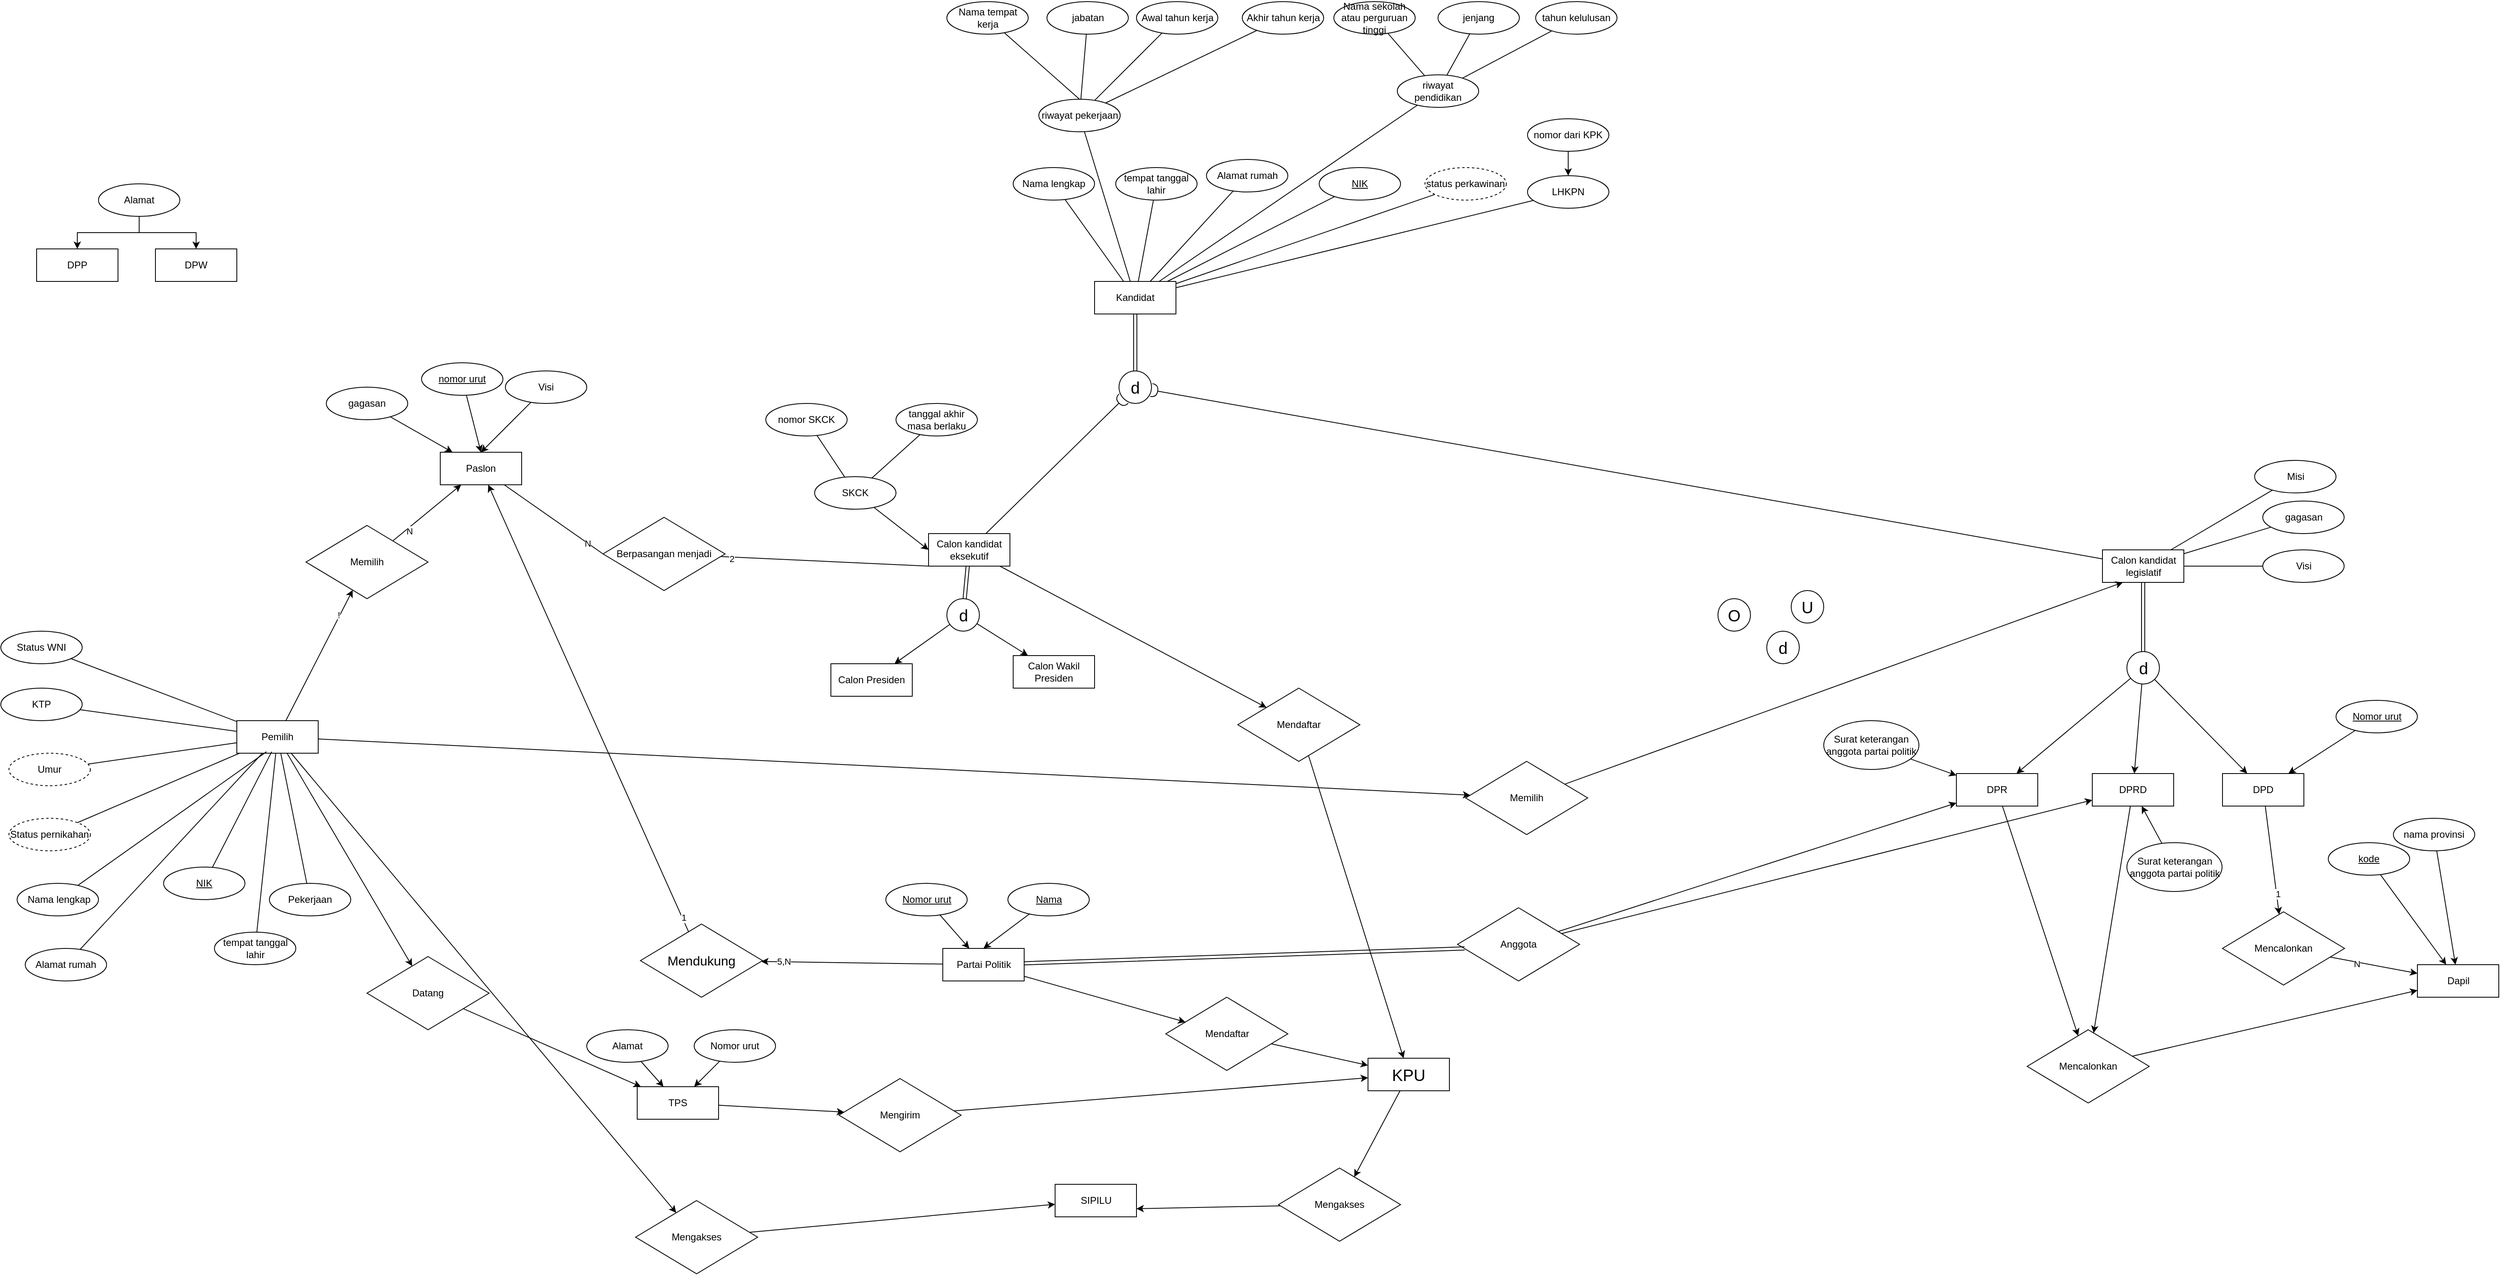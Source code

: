 <mxfile version="23.1.6" type="github">
  <diagram name="Page-1" id="nqy8MYTfZK-IS5IxkyHg">
    <mxGraphModel dx="2754" dy="1712" grid="1" gridSize="10" guides="1" tooltips="1" connect="1" arrows="1" fold="1" page="1" pageScale="1" pageWidth="827" pageHeight="1169" math="0" shadow="0">
      <root>
        <mxCell id="0" />
        <mxCell id="1" parent="0" />
        <mxCell id="InDd5PstnEUt9IAhVS5L-104" style="edgeStyle=none;rounded=0;orthogonalLoop=1;jettySize=auto;html=1;" edge="1" parent="1" source="Rp_q8d3P8gBAkOt-X-FX-1" target="InDd5PstnEUt9IAhVS5L-103">
          <mxGeometry relative="1" as="geometry" />
        </mxCell>
        <mxCell id="Rp_q8d3P8gBAkOt-X-FX-1" value="DPR" style="whiteSpace=wrap;html=1;align=center;" parent="1" vertex="1">
          <mxGeometry x="1373" y="285" width="100" height="40" as="geometry" />
        </mxCell>
        <mxCell id="InDd5PstnEUt9IAhVS5L-105" style="edgeStyle=none;rounded=0;orthogonalLoop=1;jettySize=auto;html=1;" edge="1" parent="1" source="Rp_q8d3P8gBAkOt-X-FX-2" target="InDd5PstnEUt9IAhVS5L-103">
          <mxGeometry relative="1" as="geometry" />
        </mxCell>
        <mxCell id="Rp_q8d3P8gBAkOt-X-FX-2" value="DPRD" style="whiteSpace=wrap;html=1;align=center;" parent="1" vertex="1">
          <mxGeometry x="1540" y="285" width="100" height="40" as="geometry" />
        </mxCell>
        <mxCell id="InDd5PstnEUt9IAhVS5L-102" style="edgeStyle=none;rounded=0;orthogonalLoop=1;jettySize=auto;html=1;" edge="1" parent="1" source="Rp_q8d3P8gBAkOt-X-FX-3" target="InDd5PstnEUt9IAhVS5L-88">
          <mxGeometry relative="1" as="geometry" />
        </mxCell>
        <mxCell id="InDd5PstnEUt9IAhVS5L-107" value="1" style="edgeLabel;html=1;align=center;verticalAlign=middle;resizable=0;points=[];" vertex="1" connectable="0" parent="InDd5PstnEUt9IAhVS5L-102">
          <mxGeometry x="0.626" y="1" relative="1" as="geometry">
            <mxPoint as="offset" />
          </mxGeometry>
        </mxCell>
        <mxCell id="Rp_q8d3P8gBAkOt-X-FX-3" value="DPD" style="whiteSpace=wrap;html=1;align=center;" parent="1" vertex="1">
          <mxGeometry x="1700" y="285" width="100" height="40" as="geometry" />
        </mxCell>
        <mxCell id="Rp_q8d3P8gBAkOt-X-FX-4" value="Calon Presiden" style="whiteSpace=wrap;html=1;align=center;" parent="1" vertex="1">
          <mxGeometry x="-10" y="150" width="100" height="40" as="geometry" />
        </mxCell>
        <mxCell id="Rp_q8d3P8gBAkOt-X-FX-5" value="Calon Wakil Presiden" style="whiteSpace=wrap;html=1;align=center;" parent="1" vertex="1">
          <mxGeometry x="214" y="140" width="100" height="40" as="geometry" />
        </mxCell>
        <mxCell id="InDd5PstnEUt9IAhVS5L-50" style="rounded=0;orthogonalLoop=1;jettySize=auto;html=1;shape=link;" edge="1" parent="1" source="06MVGboHxHlyO1YCg4qo-1" target="InDd5PstnEUt9IAhVS5L-49">
          <mxGeometry relative="1" as="geometry" />
        </mxCell>
        <mxCell id="InDd5PstnEUt9IAhVS5L-114" style="edgeStyle=none;rounded=0;orthogonalLoop=1;jettySize=auto;html=1;" edge="1" parent="1" source="06MVGboHxHlyO1YCg4qo-1" target="InDd5PstnEUt9IAhVS5L-112">
          <mxGeometry relative="1" as="geometry" />
        </mxCell>
        <mxCell id="06MVGboHxHlyO1YCg4qo-1" value="Calon kandidat eksekutif" style="whiteSpace=wrap;html=1;align=center;" parent="1" vertex="1">
          <mxGeometry x="110" y="-10" width="100" height="40" as="geometry" />
        </mxCell>
        <mxCell id="InDd5PstnEUt9IAhVS5L-54" style="edgeStyle=orthogonalEdgeStyle;rounded=0;orthogonalLoop=1;jettySize=auto;html=1;shape=link;" edge="1" parent="1" source="06MVGboHxHlyO1YCg4qo-2" target="InDd5PstnEUt9IAhVS5L-53">
          <mxGeometry relative="1" as="geometry" />
        </mxCell>
        <mxCell id="06MVGboHxHlyO1YCg4qo-2" value="Calon kandidat legislatif" style="whiteSpace=wrap;html=1;align=center;" parent="1" vertex="1">
          <mxGeometry x="1552.5" y="10" width="100" height="40" as="geometry" />
        </mxCell>
        <mxCell id="06MVGboHxHlyO1YCg4qo-3" value="Dapil" style="whiteSpace=wrap;html=1;align=center;" parent="1" vertex="1">
          <mxGeometry x="1939.5" y="520" width="100" height="40" as="geometry" />
        </mxCell>
        <mxCell id="06MVGboHxHlyO1YCg4qo-22" value="DPP" style="whiteSpace=wrap;html=1;align=center;" parent="1" vertex="1">
          <mxGeometry x="-986" y="-360" width="100" height="40" as="geometry" />
        </mxCell>
        <mxCell id="06MVGboHxHlyO1YCg4qo-24" value="DPW" style="whiteSpace=wrap;html=1;align=center;" parent="1" vertex="1">
          <mxGeometry x="-840" y="-360" width="100" height="40" as="geometry" />
        </mxCell>
        <mxCell id="06MVGboHxHlyO1YCg4qo-26" style="edgeStyle=orthogonalEdgeStyle;rounded=0;orthogonalLoop=1;jettySize=auto;html=1;entryX=0.5;entryY=0;entryDx=0;entryDy=0;" parent="1" source="06MVGboHxHlyO1YCg4qo-25" target="06MVGboHxHlyO1YCg4qo-24" edge="1">
          <mxGeometry relative="1" as="geometry" />
        </mxCell>
        <mxCell id="06MVGboHxHlyO1YCg4qo-27" style="edgeStyle=orthogonalEdgeStyle;rounded=0;orthogonalLoop=1;jettySize=auto;html=1;entryX=0.5;entryY=0;entryDx=0;entryDy=0;" parent="1" source="06MVGboHxHlyO1YCg4qo-25" target="06MVGboHxHlyO1YCg4qo-22" edge="1">
          <mxGeometry relative="1" as="geometry" />
        </mxCell>
        <mxCell id="06MVGboHxHlyO1YCg4qo-25" value="Alamat" style="ellipse;whiteSpace=wrap;html=1;align=center;" parent="1" vertex="1">
          <mxGeometry x="-910" y="-440" width="100" height="40" as="geometry" />
        </mxCell>
        <mxCell id="InDd5PstnEUt9IAhVS5L-123" style="edgeStyle=none;rounded=0;orthogonalLoop=1;jettySize=auto;html=1;" edge="1" parent="1" source="06MVGboHxHlyO1YCg4qo-28" target="InDd5PstnEUt9IAhVS5L-122">
          <mxGeometry relative="1" as="geometry" />
        </mxCell>
        <mxCell id="06MVGboHxHlyO1YCg4qo-28" value="&lt;font style=&quot;font-size: 20px;&quot;&gt;KPU&lt;/font&gt;" style="whiteSpace=wrap;html=1;align=center;" parent="1" vertex="1">
          <mxGeometry x="650" y="635" width="100" height="40" as="geometry" />
        </mxCell>
        <mxCell id="06MVGboHxHlyO1YCg4qo-75" style="rounded=0;orthogonalLoop=1;jettySize=auto;html=1;entryX=0;entryY=0.5;entryDx=0;entryDy=0;" parent="1" source="06MVGboHxHlyO1YCg4qo-68" target="06MVGboHxHlyO1YCg4qo-1" edge="1">
          <mxGeometry relative="1" as="geometry" />
        </mxCell>
        <mxCell id="InDd5PstnEUt9IAhVS5L-60" style="rounded=0;orthogonalLoop=1;jettySize=auto;html=1;entryX=0;entryY=0.5;entryDx=0;entryDy=0;endArrow=none;endFill=0;" edge="1" parent="1" source="06MVGboHxHlyO1YCg4qo-79" target="InDd5PstnEUt9IAhVS5L-59">
          <mxGeometry relative="1" as="geometry" />
        </mxCell>
        <mxCell id="InDd5PstnEUt9IAhVS5L-63" value="N" style="edgeLabel;html=1;align=center;verticalAlign=middle;resizable=0;points=[];" vertex="1" connectable="0" parent="InDd5PstnEUt9IAhVS5L-60">
          <mxGeometry x="0.677" relative="1" as="geometry">
            <mxPoint as="offset" />
          </mxGeometry>
        </mxCell>
        <mxCell id="06MVGboHxHlyO1YCg4qo-79" value="Paslon" style="whiteSpace=wrap;html=1;align=center;" parent="1" vertex="1">
          <mxGeometry x="-490" y="-110" width="100" height="40" as="geometry" />
        </mxCell>
        <mxCell id="06MVGboHxHlyO1YCg4qo-88" style="rounded=0;orthogonalLoop=1;jettySize=auto;html=1;entryX=0.5;entryY=0;entryDx=0;entryDy=0;" parent="1" source="06MVGboHxHlyO1YCg4qo-81" target="06MVGboHxHlyO1YCg4qo-79" edge="1">
          <mxGeometry relative="1" as="geometry" />
        </mxCell>
        <mxCell id="06MVGboHxHlyO1YCg4qo-81" value="&lt;u&gt;nomor urut&lt;/u&gt;" style="ellipse;whiteSpace=wrap;html=1;align=center;" parent="1" vertex="1">
          <mxGeometry x="-513" y="-220" width="100" height="40" as="geometry" />
        </mxCell>
        <mxCell id="06MVGboHxHlyO1YCg4qo-87" style="rounded=0;orthogonalLoop=1;jettySize=auto;html=1;entryX=0.5;entryY=0;entryDx=0;entryDy=0;" parent="1" source="06MVGboHxHlyO1YCg4qo-82" target="06MVGboHxHlyO1YCg4qo-79" edge="1">
          <mxGeometry relative="1" as="geometry" />
        </mxCell>
        <mxCell id="06MVGboHxHlyO1YCg4qo-82" value="Visi" style="ellipse;whiteSpace=wrap;html=1;align=center;" parent="1" vertex="1">
          <mxGeometry x="-410" y="-210" width="100" height="40" as="geometry" />
        </mxCell>
        <mxCell id="06MVGboHxHlyO1YCg4qo-89" style="rounded=0;orthogonalLoop=1;jettySize=auto;html=1;" parent="1" source="06MVGboHxHlyO1YCg4qo-83" target="06MVGboHxHlyO1YCg4qo-79" edge="1">
          <mxGeometry relative="1" as="geometry" />
        </mxCell>
        <mxCell id="06MVGboHxHlyO1YCg4qo-83" value="gagasan" style="ellipse;whiteSpace=wrap;html=1;align=center;" parent="1" vertex="1">
          <mxGeometry x="-630" y="-190" width="100" height="40" as="geometry" />
        </mxCell>
        <mxCell id="InDd5PstnEUt9IAhVS5L-24" style="rounded=0;orthogonalLoop=1;jettySize=auto;html=1;" edge="1" parent="1" source="06MVGboHxHlyO1YCg4qo-91" target="Rp_q8d3P8gBAkOt-X-FX-1">
          <mxGeometry relative="1" as="geometry" />
        </mxCell>
        <mxCell id="06MVGboHxHlyO1YCg4qo-91" value="Surat keterangan anggota partai politik" style="ellipse;whiteSpace=wrap;html=1;align=center;" parent="1" vertex="1">
          <mxGeometry x="1210" y="220" width="117" height="60" as="geometry" />
        </mxCell>
        <mxCell id="06MVGboHxHlyO1YCg4qo-98" style="rounded=0;orthogonalLoop=1;jettySize=auto;html=1;endArrow=none;endFill=0;" parent="1" source="06MVGboHxHlyO1YCg4qo-97" target="06MVGboHxHlyO1YCg4qo-2" edge="1">
          <mxGeometry relative="1" as="geometry" />
        </mxCell>
        <mxCell id="06MVGboHxHlyO1YCg4qo-97" value="Visi" style="ellipse;whiteSpace=wrap;html=1;align=center;" parent="1" vertex="1">
          <mxGeometry x="1749.5" y="10" width="100" height="40" as="geometry" />
        </mxCell>
        <mxCell id="06MVGboHxHlyO1YCg4qo-102" style="rounded=0;orthogonalLoop=1;jettySize=auto;html=1;endArrow=none;endFill=0;" parent="1" source="06MVGboHxHlyO1YCg4qo-99" target="06MVGboHxHlyO1YCg4qo-2" edge="1">
          <mxGeometry relative="1" as="geometry" />
        </mxCell>
        <mxCell id="06MVGboHxHlyO1YCg4qo-99" value="Misi" style="ellipse;whiteSpace=wrap;html=1;align=center;" parent="1" vertex="1">
          <mxGeometry x="1739.5" y="-100" width="100" height="40" as="geometry" />
        </mxCell>
        <mxCell id="06MVGboHxHlyO1YCg4qo-101" style="rounded=0;orthogonalLoop=1;jettySize=auto;html=1;endArrow=none;endFill=0;" parent="1" source="06MVGboHxHlyO1YCg4qo-100" target="06MVGboHxHlyO1YCg4qo-2" edge="1">
          <mxGeometry relative="1" as="geometry" />
        </mxCell>
        <mxCell id="06MVGboHxHlyO1YCg4qo-100" value="gagasan" style="ellipse;whiteSpace=wrap;html=1;align=center;" parent="1" vertex="1">
          <mxGeometry x="1749.5" y="-50" width="100" height="40" as="geometry" />
        </mxCell>
        <mxCell id="06MVGboHxHlyO1YCg4qo-106" style="rounded=0;orthogonalLoop=1;jettySize=auto;html=1;" parent="1" source="06MVGboHxHlyO1YCg4qo-103" target="06MVGboHxHlyO1YCg4qo-3" edge="1">
          <mxGeometry relative="1" as="geometry" />
        </mxCell>
        <mxCell id="06MVGboHxHlyO1YCg4qo-103" value="&lt;u&gt;kode&lt;/u&gt;" style="ellipse;whiteSpace=wrap;html=1;align=center;" parent="1" vertex="1">
          <mxGeometry x="1830" y="370" width="100" height="40" as="geometry" />
        </mxCell>
        <mxCell id="06MVGboHxHlyO1YCg4qo-107" style="rounded=0;orthogonalLoop=1;jettySize=auto;html=1;" parent="1" source="06MVGboHxHlyO1YCg4qo-105" target="06MVGboHxHlyO1YCg4qo-3" edge="1">
          <mxGeometry relative="1" as="geometry" />
        </mxCell>
        <mxCell id="06MVGboHxHlyO1YCg4qo-105" value="nama provinsi" style="ellipse;whiteSpace=wrap;html=1;align=center;" parent="1" vertex="1">
          <mxGeometry x="1910" y="340" width="100" height="40" as="geometry" />
        </mxCell>
        <mxCell id="06MVGboHxHlyO1YCg4qo-109" style="rounded=0;orthogonalLoop=1;jettySize=auto;html=1;" parent="1" source="06MVGboHxHlyO1YCg4qo-108" target="Rp_q8d3P8gBAkOt-X-FX-3" edge="1">
          <mxGeometry relative="1" as="geometry" />
        </mxCell>
        <mxCell id="06MVGboHxHlyO1YCg4qo-108" value="&lt;u&gt;Nomor urut&lt;/u&gt;" style="ellipse;whiteSpace=wrap;html=1;align=center;" parent="1" vertex="1">
          <mxGeometry x="1839.5" y="195" width="100" height="40" as="geometry" />
        </mxCell>
        <mxCell id="InDd5PstnEUt9IAhVS5L-117" style="edgeStyle=none;rounded=0;orthogonalLoop=1;jettySize=auto;html=1;" edge="1" parent="1" source="06MVGboHxHlyO1YCg4qo-110" target="InDd5PstnEUt9IAhVS5L-116">
          <mxGeometry relative="1" as="geometry" />
        </mxCell>
        <mxCell id="InDd5PstnEUt9IAhVS5L-126" style="edgeStyle=none;rounded=0;orthogonalLoop=1;jettySize=auto;html=1;" edge="1" parent="1" source="06MVGboHxHlyO1YCg4qo-110" target="InDd5PstnEUt9IAhVS5L-121">
          <mxGeometry relative="1" as="geometry" />
        </mxCell>
        <mxCell id="InDd5PstnEUt9IAhVS5L-135" style="edgeStyle=none;rounded=0;orthogonalLoop=1;jettySize=auto;html=1;" edge="1" parent="1" source="06MVGboHxHlyO1YCg4qo-110" target="InDd5PstnEUt9IAhVS5L-134">
          <mxGeometry relative="1" as="geometry" />
        </mxCell>
        <mxCell id="InDd5PstnEUt9IAhVS5L-138" value="!" style="edgeLabel;html=1;align=center;verticalAlign=middle;resizable=0;points=[];" vertex="1" connectable="0" parent="InDd5PstnEUt9IAhVS5L-135">
          <mxGeometry x="0.61" y="3" relative="1" as="geometry">
            <mxPoint x="1" as="offset" />
          </mxGeometry>
        </mxCell>
        <mxCell id="InDd5PstnEUt9IAhVS5L-140" style="edgeStyle=none;rounded=0;orthogonalLoop=1;jettySize=auto;html=1;" edge="1" parent="1" source="06MVGboHxHlyO1YCg4qo-110" target="InDd5PstnEUt9IAhVS5L-139">
          <mxGeometry relative="1" as="geometry" />
        </mxCell>
        <mxCell id="06MVGboHxHlyO1YCg4qo-110" value="Pemilih" style="whiteSpace=wrap;html=1;align=center;" parent="1" vertex="1">
          <mxGeometry x="-740" y="220" width="100" height="40" as="geometry" />
        </mxCell>
        <mxCell id="06MVGboHxHlyO1YCg4qo-120" style="rounded=0;orthogonalLoop=1;jettySize=auto;html=1;endArrow=none;endFill=0;" parent="1" source="06MVGboHxHlyO1YCg4qo-112" target="06MVGboHxHlyO1YCg4qo-110" edge="1">
          <mxGeometry relative="1" as="geometry" />
        </mxCell>
        <mxCell id="06MVGboHxHlyO1YCg4qo-112" value="Status WNI" style="ellipse;whiteSpace=wrap;html=1;align=center;" parent="1" vertex="1">
          <mxGeometry x="-1030" y="110" width="100" height="40" as="geometry" />
        </mxCell>
        <mxCell id="06MVGboHxHlyO1YCg4qo-121" style="rounded=0;orthogonalLoop=1;jettySize=auto;html=1;endArrow=none;endFill=0;" parent="1" source="06MVGboHxHlyO1YCg4qo-113" target="06MVGboHxHlyO1YCg4qo-110" edge="1">
          <mxGeometry relative="1" as="geometry" />
        </mxCell>
        <mxCell id="06MVGboHxHlyO1YCg4qo-113" value="KTP" style="ellipse;whiteSpace=wrap;html=1;align=center;" parent="1" vertex="1">
          <mxGeometry x="-1030" y="180" width="100" height="40" as="geometry" />
        </mxCell>
        <mxCell id="06MVGboHxHlyO1YCg4qo-122" style="rounded=0;orthogonalLoop=1;jettySize=auto;html=1;endArrow=none;endFill=0;" parent="1" source="06MVGboHxHlyO1YCg4qo-115" target="06MVGboHxHlyO1YCg4qo-110" edge="1">
          <mxGeometry relative="1" as="geometry" />
        </mxCell>
        <mxCell id="06MVGboHxHlyO1YCg4qo-115" value="Umur" style="ellipse;whiteSpace=wrap;html=1;align=center;dashed=1;" parent="1" vertex="1">
          <mxGeometry x="-1020" y="260" width="100" height="40" as="geometry" />
        </mxCell>
        <mxCell id="06MVGboHxHlyO1YCg4qo-123" style="rounded=0;orthogonalLoop=1;jettySize=auto;html=1;endArrow=none;endFill=0;" parent="1" source="06MVGboHxHlyO1YCg4qo-119" target="06MVGboHxHlyO1YCg4qo-110" edge="1">
          <mxGeometry relative="1" as="geometry" />
        </mxCell>
        <mxCell id="06MVGboHxHlyO1YCg4qo-119" value="Status pernikahan" style="ellipse;whiteSpace=wrap;html=1;align=center;dashed=1;" parent="1" vertex="1">
          <mxGeometry x="-1020" y="340" width="100" height="40" as="geometry" />
        </mxCell>
        <mxCell id="06MVGboHxHlyO1YCg4qo-124" value="&amp;nbsp;Nama lengkap" style="ellipse;whiteSpace=wrap;html=1;align=center;" parent="1" vertex="1">
          <mxGeometry x="-1010" y="420" width="100" height="40" as="geometry" />
        </mxCell>
        <mxCell id="InDd5PstnEUt9IAhVS5L-70" style="edgeStyle=none;rounded=0;orthogonalLoop=1;jettySize=auto;html=1;endArrow=none;endFill=0;" edge="1" parent="1" source="06MVGboHxHlyO1YCg4qo-126" target="06MVGboHxHlyO1YCg4qo-110">
          <mxGeometry relative="1" as="geometry" />
        </mxCell>
        <mxCell id="06MVGboHxHlyO1YCg4qo-126" value="Alamat rumah" style="ellipse;whiteSpace=wrap;html=1;align=center;" parent="1" vertex="1">
          <mxGeometry x="-1000" y="500" width="100" height="40" as="geometry" />
        </mxCell>
        <mxCell id="06MVGboHxHlyO1YCg4qo-127" value="&lt;u&gt;NIK&lt;/u&gt;" style="ellipse;whiteSpace=wrap;html=1;align=center;" parent="1" vertex="1">
          <mxGeometry x="-830" y="400" width="100" height="40" as="geometry" />
        </mxCell>
        <mxCell id="InDd5PstnEUt9IAhVS5L-69" style="edgeStyle=none;rounded=0;orthogonalLoop=1;jettySize=auto;html=1;endArrow=none;endFill=0;" edge="1" parent="1" source="06MVGboHxHlyO1YCg4qo-133" target="06MVGboHxHlyO1YCg4qo-110">
          <mxGeometry relative="1" as="geometry" />
        </mxCell>
        <mxCell id="06MVGboHxHlyO1YCg4qo-133" value="tempat tanggal lahir" style="ellipse;whiteSpace=wrap;html=1;align=center;" parent="1" vertex="1">
          <mxGeometry x="-767.5" y="480" width="100" height="40" as="geometry" />
        </mxCell>
        <mxCell id="InDd5PstnEUt9IAhVS5L-67" style="edgeStyle=none;rounded=0;orthogonalLoop=1;jettySize=auto;html=1;endArrow=none;endFill=0;" edge="1" parent="1" source="06MVGboHxHlyO1YCg4qo-134" target="06MVGboHxHlyO1YCg4qo-110">
          <mxGeometry relative="1" as="geometry" />
        </mxCell>
        <mxCell id="06MVGboHxHlyO1YCg4qo-134" value="Pekerjaan" style="ellipse;whiteSpace=wrap;html=1;align=center;" parent="1" vertex="1">
          <mxGeometry x="-700" y="420" width="100" height="40" as="geometry" />
        </mxCell>
        <mxCell id="InDd5PstnEUt9IAhVS5L-132" style="edgeStyle=none;rounded=0;orthogonalLoop=1;jettySize=auto;html=1;" edge="1" parent="1" source="06MVGboHxHlyO1YCg4qo-135" target="InDd5PstnEUt9IAhVS5L-131">
          <mxGeometry relative="1" as="geometry" />
        </mxCell>
        <mxCell id="06MVGboHxHlyO1YCg4qo-135" value="TPS" style="whiteSpace=wrap;html=1;align=center;" parent="1" vertex="1">
          <mxGeometry x="-248" y="670" width="100" height="40" as="geometry" />
        </mxCell>
        <mxCell id="InDd5PstnEUt9IAhVS5L-74" style="edgeStyle=none;rounded=0;orthogonalLoop=1;jettySize=auto;html=1;" edge="1" parent="1" source="06MVGboHxHlyO1YCg4qo-136" target="06MVGboHxHlyO1YCg4qo-135">
          <mxGeometry relative="1" as="geometry" />
        </mxCell>
        <mxCell id="06MVGboHxHlyO1YCg4qo-136" value="Nomor urut" style="ellipse;whiteSpace=wrap;html=1;align=center;" parent="1" vertex="1">
          <mxGeometry x="-178" y="600" width="100" height="40" as="geometry" />
        </mxCell>
        <mxCell id="InDd5PstnEUt9IAhVS5L-73" style="edgeStyle=none;rounded=0;orthogonalLoop=1;jettySize=auto;html=1;" edge="1" parent="1" source="06MVGboHxHlyO1YCg4qo-137" target="06MVGboHxHlyO1YCg4qo-135">
          <mxGeometry relative="1" as="geometry" />
        </mxCell>
        <mxCell id="06MVGboHxHlyO1YCg4qo-137" value="Alamat" style="ellipse;whiteSpace=wrap;html=1;align=center;" parent="1" vertex="1">
          <mxGeometry x="-310" y="600" width="100" height="40" as="geometry" />
        </mxCell>
        <mxCell id="InDd5PstnEUt9IAhVS5L-10" value="&lt;font style=&quot;font-size: 20px;&quot;&gt;d&lt;/font&gt;" style="ellipse;whiteSpace=wrap;html=1;aspect=fixed;" vertex="1" parent="1">
          <mxGeometry x="1140" y="110" width="40" height="40" as="geometry" />
        </mxCell>
        <mxCell id="InDd5PstnEUt9IAhVS5L-11" value="&lt;font style=&quot;font-size: 20px;&quot;&gt;U&lt;/font&gt;" style="ellipse;whiteSpace=wrap;html=1;aspect=fixed;" vertex="1" parent="1">
          <mxGeometry x="1170" y="60" width="40" height="40" as="geometry" />
        </mxCell>
        <mxCell id="InDd5PstnEUt9IAhVS5L-13" value="&lt;font style=&quot;font-size: 20px;&quot;&gt;O&lt;/font&gt;" style="ellipse;whiteSpace=wrap;html=1;aspect=fixed;" vertex="1" parent="1">
          <mxGeometry x="1080" y="70" width="40" height="40" as="geometry" />
        </mxCell>
        <mxCell id="InDd5PstnEUt9IAhVS5L-39" style="rounded=0;orthogonalLoop=1;jettySize=auto;html=1;endArrow=none;endFill=0;shape=link;" edge="1" parent="1" source="06MVGboHxHlyO1YCg4qo-29" target="InDd5PstnEUt9IAhVS5L-38">
          <mxGeometry relative="1" as="geometry" />
        </mxCell>
        <mxCell id="06MVGboHxHlyO1YCg4qo-29" value="Kandidat" style="whiteSpace=wrap;html=1;align=center;" parent="1" vertex="1">
          <mxGeometry x="314" y="-320" width="100" height="40" as="geometry" />
        </mxCell>
        <mxCell id="06MVGboHxHlyO1YCg4qo-30" value="Nama lengkap" style="ellipse;whiteSpace=wrap;html=1;align=center;" parent="1" vertex="1">
          <mxGeometry x="214" y="-460" width="100" height="40" as="geometry" />
        </mxCell>
        <mxCell id="06MVGboHxHlyO1YCg4qo-31" value="tempat tanggal lahir" style="ellipse;whiteSpace=wrap;html=1;align=center;" parent="1" vertex="1">
          <mxGeometry x="340" y="-460" width="100" height="40" as="geometry" />
        </mxCell>
        <mxCell id="06MVGboHxHlyO1YCg4qo-32" value="Alamat rumah" style="ellipse;whiteSpace=wrap;html=1;align=center;" parent="1" vertex="1">
          <mxGeometry x="451.5" y="-470" width="100" height="40" as="geometry" />
        </mxCell>
        <mxCell id="06MVGboHxHlyO1YCg4qo-33" value="&lt;u&gt;NIK&lt;/u&gt;" style="ellipse;whiteSpace=wrap;html=1;align=center;" parent="1" vertex="1">
          <mxGeometry x="590" y="-460" width="100" height="40" as="geometry" />
        </mxCell>
        <mxCell id="06MVGboHxHlyO1YCg4qo-35" value="status perkawinan" style="ellipse;whiteSpace=wrap;html=1;align=center;dashed=1;" parent="1" vertex="1">
          <mxGeometry x="720" y="-460" width="100" height="40" as="geometry" />
        </mxCell>
        <mxCell id="06MVGboHxHlyO1YCg4qo-66" value="" style="group" parent="1" vertex="1" connectable="0">
          <mxGeometry x="846" y="-520" width="100" height="110" as="geometry" />
        </mxCell>
        <mxCell id="06MVGboHxHlyO1YCg4qo-38" value="LHKPN" style="ellipse;whiteSpace=wrap;html=1;align=center;" parent="06MVGboHxHlyO1YCg4qo-66" vertex="1">
          <mxGeometry y="70" width="100" height="40" as="geometry" />
        </mxCell>
        <mxCell id="06MVGboHxHlyO1YCg4qo-63" value="nomor dari KPK" style="ellipse;whiteSpace=wrap;html=1;align=center;" parent="06MVGboHxHlyO1YCg4qo-66" vertex="1">
          <mxGeometry width="100" height="40" as="geometry" />
        </mxCell>
        <mxCell id="06MVGboHxHlyO1YCg4qo-65" style="edgeStyle=orthogonalEdgeStyle;rounded=0;orthogonalLoop=1;jettySize=auto;html=1;" parent="06MVGboHxHlyO1YCg4qo-66" source="06MVGboHxHlyO1YCg4qo-63" target="06MVGboHxHlyO1YCg4qo-38" edge="1">
          <mxGeometry relative="1" as="geometry" />
        </mxCell>
        <mxCell id="InDd5PstnEUt9IAhVS5L-1" style="rounded=0;orthogonalLoop=1;jettySize=auto;html=1;startArrow=none;startFill=0;endArrow=none;endFill=0;" edge="1" parent="1" source="06MVGboHxHlyO1YCg4qo-30" target="06MVGboHxHlyO1YCg4qo-29">
          <mxGeometry relative="1" as="geometry" />
        </mxCell>
        <mxCell id="InDd5PstnEUt9IAhVS5L-2" style="rounded=0;orthogonalLoop=1;jettySize=auto;html=1;endArrow=none;endFill=0;" edge="1" parent="1" source="06MVGboHxHlyO1YCg4qo-31" target="06MVGboHxHlyO1YCg4qo-29">
          <mxGeometry relative="1" as="geometry" />
        </mxCell>
        <mxCell id="InDd5PstnEUt9IAhVS5L-3" style="rounded=0;orthogonalLoop=1;jettySize=auto;html=1;endArrow=none;endFill=0;" edge="1" parent="1" source="06MVGboHxHlyO1YCg4qo-32" target="06MVGboHxHlyO1YCg4qo-29">
          <mxGeometry relative="1" as="geometry" />
        </mxCell>
        <mxCell id="InDd5PstnEUt9IAhVS5L-4" style="rounded=0;orthogonalLoop=1;jettySize=auto;html=1;endArrow=none;endFill=0;" edge="1" parent="1" source="06MVGboHxHlyO1YCg4qo-33" target="06MVGboHxHlyO1YCg4qo-29">
          <mxGeometry relative="1" as="geometry" />
        </mxCell>
        <mxCell id="InDd5PstnEUt9IAhVS5L-6" style="rounded=0;orthogonalLoop=1;jettySize=auto;html=1;endArrow=none;endFill=0;" edge="1" parent="1" source="06MVGboHxHlyO1YCg4qo-35" target="06MVGboHxHlyO1YCg4qo-29">
          <mxGeometry relative="1" as="geometry" />
        </mxCell>
        <mxCell id="InDd5PstnEUt9IAhVS5L-7" style="rounded=0;orthogonalLoop=1;jettySize=auto;html=1;endArrow=none;endFill=0;" edge="1" parent="1" source="06MVGboHxHlyO1YCg4qo-36" target="06MVGboHxHlyO1YCg4qo-29">
          <mxGeometry relative="1" as="geometry" />
        </mxCell>
        <mxCell id="InDd5PstnEUt9IAhVS5L-8" style="rounded=0;orthogonalLoop=1;jettySize=auto;html=1;endArrow=none;endFill=0;" edge="1" parent="1" source="06MVGboHxHlyO1YCg4qo-37" target="06MVGboHxHlyO1YCg4qo-29">
          <mxGeometry relative="1" as="geometry" />
        </mxCell>
        <mxCell id="InDd5PstnEUt9IAhVS5L-31" style="rounded=0;orthogonalLoop=1;jettySize=auto;html=1;endArrow=none;endFill=0;" edge="1" parent="1" source="06MVGboHxHlyO1YCg4qo-38" target="06MVGboHxHlyO1YCg4qo-29">
          <mxGeometry relative="1" as="geometry">
            <mxPoint x="950" y="-400" as="targetPoint" />
          </mxGeometry>
        </mxCell>
        <mxCell id="InDd5PstnEUt9IAhVS5L-41" style="rounded=0;orthogonalLoop=1;jettySize=auto;html=1;endArrow=none;endFill=0;startArrow=halfCircle;startFill=0;" edge="1" parent="1" source="InDd5PstnEUt9IAhVS5L-38" target="06MVGboHxHlyO1YCg4qo-2">
          <mxGeometry relative="1" as="geometry">
            <mxPoint x="460" y="-100" as="sourcePoint" />
          </mxGeometry>
        </mxCell>
        <mxCell id="InDd5PstnEUt9IAhVS5L-42" style="rounded=0;orthogonalLoop=1;jettySize=auto;html=1;endArrow=none;endFill=0;startArrow=halfCircle;startFill=0;" edge="1" parent="1" source="InDd5PstnEUt9IAhVS5L-38" target="06MVGboHxHlyO1YCg4qo-1">
          <mxGeometry relative="1" as="geometry" />
        </mxCell>
        <mxCell id="InDd5PstnEUt9IAhVS5L-38" value="&lt;font style=&quot;font-size: 20px;&quot;&gt;d&lt;/font&gt;" style="ellipse;whiteSpace=wrap;html=1;aspect=fixed;" vertex="1" parent="1">
          <mxGeometry x="344" y="-210" width="40" height="40" as="geometry" />
        </mxCell>
        <mxCell id="06MVGboHxHlyO1YCg4qo-68" value="SKCK" style="ellipse;whiteSpace=wrap;html=1;align=center;" parent="1" vertex="1">
          <mxGeometry x="-30" y="-80" width="100" height="40" as="geometry" />
        </mxCell>
        <mxCell id="06MVGboHxHlyO1YCg4qo-70" value="tanggal akhir masa berlaku" style="ellipse;whiteSpace=wrap;html=1;align=center;" parent="1" vertex="1">
          <mxGeometry x="70" y="-170" width="100" height="40" as="geometry" />
        </mxCell>
        <mxCell id="06MVGboHxHlyO1YCg4qo-69" value="nomor SKCK" style="ellipse;whiteSpace=wrap;html=1;align=center;" parent="1" vertex="1">
          <mxGeometry x="-90" y="-170" width="100" height="40" as="geometry" />
        </mxCell>
        <mxCell id="06MVGboHxHlyO1YCg4qo-72" style="rounded=0;orthogonalLoop=1;jettySize=auto;html=1;endArrow=none;endFill=0;" parent="1" source="06MVGboHxHlyO1YCg4qo-70" target="06MVGboHxHlyO1YCg4qo-68" edge="1">
          <mxGeometry relative="1" as="geometry" />
        </mxCell>
        <mxCell id="06MVGboHxHlyO1YCg4qo-71" style="rounded=0;orthogonalLoop=1;jettySize=auto;html=1;endArrow=none;endFill=0;" parent="1" source="06MVGboHxHlyO1YCg4qo-69" target="06MVGboHxHlyO1YCg4qo-68" edge="1">
          <mxGeometry relative="1" as="geometry" />
        </mxCell>
        <mxCell id="06MVGboHxHlyO1YCg4qo-37" value="riwayat pendidikan" style="ellipse;whiteSpace=wrap;html=1;align=center;" parent="1" vertex="1">
          <mxGeometry x="686" y="-574" width="100" height="40" as="geometry" />
        </mxCell>
        <mxCell id="06MVGboHxHlyO1YCg4qo-58" style="rounded=0;orthogonalLoop=1;jettySize=auto;html=1;endArrow=none;endFill=0;" parent="1" source="06MVGboHxHlyO1YCg4qo-55" target="06MVGboHxHlyO1YCg4qo-37" edge="1">
          <mxGeometry relative="1" as="geometry" />
        </mxCell>
        <mxCell id="06MVGboHxHlyO1YCg4qo-55" value="Nama sekolah atau perguruan tinggi" style="ellipse;whiteSpace=wrap;html=1;align=center;" parent="1" vertex="1">
          <mxGeometry x="608" y="-664" width="100" height="40" as="geometry" />
        </mxCell>
        <mxCell id="06MVGboHxHlyO1YCg4qo-59" style="rounded=0;orthogonalLoop=1;jettySize=auto;html=1;endArrow=none;endFill=0;" parent="1" source="06MVGboHxHlyO1YCg4qo-56" target="06MVGboHxHlyO1YCg4qo-37" edge="1">
          <mxGeometry relative="1" as="geometry" />
        </mxCell>
        <mxCell id="06MVGboHxHlyO1YCg4qo-56" value="jenjang" style="ellipse;whiteSpace=wrap;html=1;align=center;" parent="1" vertex="1">
          <mxGeometry x="736" y="-664" width="100" height="40" as="geometry" />
        </mxCell>
        <mxCell id="06MVGboHxHlyO1YCg4qo-60" style="rounded=0;orthogonalLoop=1;jettySize=auto;html=1;endArrow=none;endFill=0;" parent="1" source="06MVGboHxHlyO1YCg4qo-57" target="06MVGboHxHlyO1YCg4qo-37" edge="1">
          <mxGeometry relative="1" as="geometry" />
        </mxCell>
        <mxCell id="06MVGboHxHlyO1YCg4qo-57" value="tahun kelulusan" style="ellipse;whiteSpace=wrap;html=1;align=center;" parent="1" vertex="1">
          <mxGeometry x="856" y="-664" width="100" height="40" as="geometry" />
        </mxCell>
        <mxCell id="06MVGboHxHlyO1YCg4qo-36" value="riwayat pekerjaan" style="ellipse;whiteSpace=wrap;html=1;align=center;" parent="1" vertex="1">
          <mxGeometry x="245.5" y="-544" width="100" height="40" as="geometry" />
        </mxCell>
        <mxCell id="06MVGboHxHlyO1YCg4qo-43" style="rounded=0;orthogonalLoop=1;jettySize=auto;html=1;entryX=0.5;entryY=0;entryDx=0;entryDy=0;endArrow=none;endFill=0;" parent="1" source="06MVGboHxHlyO1YCg4qo-39" target="06MVGboHxHlyO1YCg4qo-36" edge="1">
          <mxGeometry relative="1" as="geometry" />
        </mxCell>
        <mxCell id="06MVGboHxHlyO1YCg4qo-39" value="Nama tempat kerja" style="ellipse;whiteSpace=wrap;html=1;align=center;" parent="1" vertex="1">
          <mxGeometry x="132.5" y="-664" width="100" height="40" as="geometry" />
        </mxCell>
        <mxCell id="06MVGboHxHlyO1YCg4qo-51" style="rounded=0;orthogonalLoop=1;jettySize=auto;html=1;endArrow=none;endFill=0;" parent="1" source="06MVGboHxHlyO1YCg4qo-40" target="06MVGboHxHlyO1YCg4qo-36" edge="1">
          <mxGeometry relative="1" as="geometry" />
        </mxCell>
        <mxCell id="06MVGboHxHlyO1YCg4qo-40" value="jabatan" style="ellipse;whiteSpace=wrap;html=1;align=center;" parent="1" vertex="1">
          <mxGeometry x="255.5" y="-664" width="100" height="40" as="geometry" />
        </mxCell>
        <mxCell id="06MVGboHxHlyO1YCg4qo-46" style="rounded=0;orthogonalLoop=1;jettySize=auto;html=1;endArrow=none;endFill=0;" parent="1" source="06MVGboHxHlyO1YCg4qo-41" target="06MVGboHxHlyO1YCg4qo-36" edge="1">
          <mxGeometry relative="1" as="geometry" />
        </mxCell>
        <mxCell id="06MVGboHxHlyO1YCg4qo-41" value="Awal tahun kerja" style="ellipse;whiteSpace=wrap;html=1;align=center;" parent="1" vertex="1">
          <mxGeometry x="365.5" y="-664" width="100" height="40" as="geometry" />
        </mxCell>
        <mxCell id="06MVGboHxHlyO1YCg4qo-49" style="rounded=0;orthogonalLoop=1;jettySize=auto;html=1;endArrow=none;endFill=0;" parent="1" source="06MVGboHxHlyO1YCg4qo-42" target="06MVGboHxHlyO1YCg4qo-36" edge="1">
          <mxGeometry relative="1" as="geometry" />
        </mxCell>
        <mxCell id="06MVGboHxHlyO1YCg4qo-42" value="Akhir tahun kerja" style="ellipse;whiteSpace=wrap;html=1;align=center;" parent="1" vertex="1">
          <mxGeometry x="495.5" y="-664" width="100" height="40" as="geometry" />
        </mxCell>
        <mxCell id="InDd5PstnEUt9IAhVS5L-51" style="rounded=0;orthogonalLoop=1;jettySize=auto;html=1;" edge="1" parent="1" source="InDd5PstnEUt9IAhVS5L-49" target="Rp_q8d3P8gBAkOt-X-FX-5">
          <mxGeometry relative="1" as="geometry" />
        </mxCell>
        <mxCell id="InDd5PstnEUt9IAhVS5L-52" style="rounded=0;orthogonalLoop=1;jettySize=auto;html=1;" edge="1" parent="1" source="InDd5PstnEUt9IAhVS5L-49" target="Rp_q8d3P8gBAkOt-X-FX-4">
          <mxGeometry relative="1" as="geometry" />
        </mxCell>
        <mxCell id="InDd5PstnEUt9IAhVS5L-49" value="&lt;font style=&quot;font-size: 20px;&quot;&gt;d&lt;/font&gt;" style="ellipse;whiteSpace=wrap;html=1;aspect=fixed;" vertex="1" parent="1">
          <mxGeometry x="132.5" y="70" width="40" height="40" as="geometry" />
        </mxCell>
        <mxCell id="InDd5PstnEUt9IAhVS5L-55" style="rounded=0;orthogonalLoop=1;jettySize=auto;html=1;" edge="1" parent="1" source="InDd5PstnEUt9IAhVS5L-53" target="Rp_q8d3P8gBAkOt-X-FX-1">
          <mxGeometry relative="1" as="geometry" />
        </mxCell>
        <mxCell id="InDd5PstnEUt9IAhVS5L-56" style="rounded=0;orthogonalLoop=1;jettySize=auto;html=1;" edge="1" parent="1" source="InDd5PstnEUt9IAhVS5L-53" target="Rp_q8d3P8gBAkOt-X-FX-2">
          <mxGeometry relative="1" as="geometry" />
        </mxCell>
        <mxCell id="InDd5PstnEUt9IAhVS5L-57" style="rounded=0;orthogonalLoop=1;jettySize=auto;html=1;" edge="1" parent="1" source="InDd5PstnEUt9IAhVS5L-53" target="Rp_q8d3P8gBAkOt-X-FX-3">
          <mxGeometry relative="1" as="geometry" />
        </mxCell>
        <mxCell id="InDd5PstnEUt9IAhVS5L-53" value="&lt;font style=&quot;font-size: 20px;&quot;&gt;d&lt;/font&gt;" style="ellipse;whiteSpace=wrap;html=1;aspect=fixed;" vertex="1" parent="1">
          <mxGeometry x="1582.5" y="135" width="40" height="40" as="geometry" />
        </mxCell>
        <mxCell id="06MVGboHxHlyO1YCg4qo-7" value="&lt;u&gt;Nama&lt;/u&gt;" style="ellipse;whiteSpace=wrap;html=1;align=center;" parent="1" vertex="1">
          <mxGeometry x="207.5" y="420" width="100" height="40" as="geometry" />
        </mxCell>
        <mxCell id="06MVGboHxHlyO1YCg4qo-6" value="&lt;u&gt;Nomor urut&lt;/u&gt;" style="ellipse;whiteSpace=wrap;html=1;align=center;" parent="1" vertex="1">
          <mxGeometry x="57.5" y="420" width="100" height="40" as="geometry" />
        </mxCell>
        <mxCell id="InDd5PstnEUt9IAhVS5L-76" style="edgeStyle=none;rounded=0;orthogonalLoop=1;jettySize=auto;html=1;" edge="1" parent="1" source="06MVGboHxHlyO1YCg4qo-4" target="InDd5PstnEUt9IAhVS5L-75">
          <mxGeometry relative="1" as="geometry" />
        </mxCell>
        <mxCell id="InDd5PstnEUt9IAhVS5L-79" value="5,N" style="edgeLabel;html=1;align=center;verticalAlign=middle;resizable=0;points=[];" vertex="1" connectable="0" parent="InDd5PstnEUt9IAhVS5L-76">
          <mxGeometry x="0.757" y="4" relative="1" as="geometry">
            <mxPoint y="-5" as="offset" />
          </mxGeometry>
        </mxCell>
        <mxCell id="InDd5PstnEUt9IAhVS5L-97" style="edgeStyle=none;rounded=0;orthogonalLoop=1;jettySize=auto;html=1;" edge="1" parent="1" source="06MVGboHxHlyO1YCg4qo-4" target="InDd5PstnEUt9IAhVS5L-96">
          <mxGeometry relative="1" as="geometry" />
        </mxCell>
        <mxCell id="06MVGboHxHlyO1YCg4qo-4" value="Partai Politik" style="whiteSpace=wrap;html=1;align=center;" parent="1" vertex="1">
          <mxGeometry x="127.5" y="500" width="100" height="40" as="geometry" />
        </mxCell>
        <mxCell id="06MVGboHxHlyO1YCg4qo-8" style="rounded=0;orthogonalLoop=1;jettySize=auto;html=1;entryX=0.5;entryY=0;entryDx=0;entryDy=0;" parent="1" source="06MVGboHxHlyO1YCg4qo-7" target="06MVGboHxHlyO1YCg4qo-4" edge="1">
          <mxGeometry relative="1" as="geometry" />
        </mxCell>
        <mxCell id="06MVGboHxHlyO1YCg4qo-90" style="rounded=0;orthogonalLoop=1;jettySize=auto;html=1;" parent="1" source="06MVGboHxHlyO1YCg4qo-6" target="06MVGboHxHlyO1YCg4qo-4" edge="1">
          <mxGeometry relative="1" as="geometry" />
        </mxCell>
        <mxCell id="InDd5PstnEUt9IAhVS5L-61" style="rounded=0;orthogonalLoop=1;jettySize=auto;html=1;entryX=0;entryY=1;entryDx=0;entryDy=0;endArrow=none;endFill=0;" edge="1" parent="1" source="InDd5PstnEUt9IAhVS5L-59" target="06MVGboHxHlyO1YCg4qo-1">
          <mxGeometry relative="1" as="geometry" />
        </mxCell>
        <mxCell id="InDd5PstnEUt9IAhVS5L-62" value="2" style="edgeLabel;html=1;align=center;verticalAlign=middle;resizable=0;points=[];" vertex="1" connectable="0" parent="InDd5PstnEUt9IAhVS5L-61">
          <mxGeometry x="-0.895" y="-2" relative="1" as="geometry">
            <mxPoint as="offset" />
          </mxGeometry>
        </mxCell>
        <mxCell id="InDd5PstnEUt9IAhVS5L-59" value="Berpasangan menjadi" style="shape=rhombus;perimeter=rhombusPerimeter;whiteSpace=wrap;html=1;align=center;" vertex="1" parent="1">
          <mxGeometry x="-290" y="-30" width="150" height="90" as="geometry" />
        </mxCell>
        <mxCell id="InDd5PstnEUt9IAhVS5L-65" style="edgeStyle=none;rounded=0;orthogonalLoop=1;jettySize=auto;html=1;entryX=0.365;entryY=0.955;entryDx=0;entryDy=0;entryPerimeter=0;endArrow=none;endFill=0;" edge="1" parent="1" source="06MVGboHxHlyO1YCg4qo-124" target="06MVGboHxHlyO1YCg4qo-110">
          <mxGeometry relative="1" as="geometry" />
        </mxCell>
        <mxCell id="InDd5PstnEUt9IAhVS5L-66" style="edgeStyle=none;rounded=0;orthogonalLoop=1;jettySize=auto;html=1;entryX=0.428;entryY=0.955;entryDx=0;entryDy=0;entryPerimeter=0;endArrow=none;endFill=0;" edge="1" parent="1" source="06MVGboHxHlyO1YCg4qo-127" target="06MVGboHxHlyO1YCg4qo-110">
          <mxGeometry relative="1" as="geometry" />
        </mxCell>
        <mxCell id="InDd5PstnEUt9IAhVS5L-77" style="edgeStyle=none;rounded=0;orthogonalLoop=1;jettySize=auto;html=1;" edge="1" parent="1" source="InDd5PstnEUt9IAhVS5L-75" target="06MVGboHxHlyO1YCg4qo-79">
          <mxGeometry relative="1" as="geometry" />
        </mxCell>
        <mxCell id="InDd5PstnEUt9IAhVS5L-78" value="1" style="edgeLabel;html=1;align=center;verticalAlign=middle;resizable=0;points=[];" vertex="1" connectable="0" parent="InDd5PstnEUt9IAhVS5L-77">
          <mxGeometry x="-0.937" y="-1" relative="1" as="geometry">
            <mxPoint as="offset" />
          </mxGeometry>
        </mxCell>
        <mxCell id="InDd5PstnEUt9IAhVS5L-75" value="&lt;font style=&quot;font-size: 16px;&quot;&gt;Mendukung&lt;/font&gt;" style="shape=rhombus;perimeter=rhombusPerimeter;whiteSpace=wrap;html=1;align=center;" vertex="1" parent="1">
          <mxGeometry x="-244" y="470" width="150" height="90" as="geometry" />
        </mxCell>
        <mxCell id="InDd5PstnEUt9IAhVS5L-84" style="edgeStyle=none;rounded=0;orthogonalLoop=1;jettySize=auto;html=1;" edge="1" parent="1" source="InDd5PstnEUt9IAhVS5L-80" target="Rp_q8d3P8gBAkOt-X-FX-1">
          <mxGeometry relative="1" as="geometry" />
        </mxCell>
        <mxCell id="InDd5PstnEUt9IAhVS5L-85" style="edgeStyle=none;rounded=0;orthogonalLoop=1;jettySize=auto;html=1;" edge="1" parent="1" source="InDd5PstnEUt9IAhVS5L-80" target="Rp_q8d3P8gBAkOt-X-FX-2">
          <mxGeometry relative="1" as="geometry" />
        </mxCell>
        <mxCell id="InDd5PstnEUt9IAhVS5L-80" value="Anggota" style="shape=rhombus;perimeter=rhombusPerimeter;whiteSpace=wrap;html=1;align=center;" vertex="1" parent="1">
          <mxGeometry x="760" y="450" width="150" height="90" as="geometry" />
        </mxCell>
        <mxCell id="InDd5PstnEUt9IAhVS5L-81" style="edgeStyle=none;rounded=0;orthogonalLoop=1;jettySize=auto;html=1;entryX=0.058;entryY=0.556;entryDx=0;entryDy=0;entryPerimeter=0;shape=link;" edge="1" parent="1" source="06MVGboHxHlyO1YCg4qo-4" target="InDd5PstnEUt9IAhVS5L-80">
          <mxGeometry relative="1" as="geometry" />
        </mxCell>
        <mxCell id="InDd5PstnEUt9IAhVS5L-87" style="edgeStyle=none;rounded=0;orthogonalLoop=1;jettySize=auto;html=1;" edge="1" parent="1" source="InDd5PstnEUt9IAhVS5L-86" target="Rp_q8d3P8gBAkOt-X-FX-2">
          <mxGeometry relative="1" as="geometry" />
        </mxCell>
        <mxCell id="InDd5PstnEUt9IAhVS5L-86" value="Surat keterangan anggota partai politik" style="ellipse;whiteSpace=wrap;html=1;align=center;" vertex="1" parent="1">
          <mxGeometry x="1582.5" y="370" width="117" height="60" as="geometry" />
        </mxCell>
        <mxCell id="InDd5PstnEUt9IAhVS5L-90" style="edgeStyle=none;rounded=0;orthogonalLoop=1;jettySize=auto;html=1;" edge="1" parent="1" source="InDd5PstnEUt9IAhVS5L-88" target="06MVGboHxHlyO1YCg4qo-3">
          <mxGeometry relative="1" as="geometry" />
        </mxCell>
        <mxCell id="InDd5PstnEUt9IAhVS5L-108" value="N" style="edgeLabel;html=1;align=center;verticalAlign=middle;resizable=0;points=[];" vertex="1" connectable="0" parent="InDd5PstnEUt9IAhVS5L-90">
          <mxGeometry x="-0.396" y="-2" relative="1" as="geometry">
            <mxPoint as="offset" />
          </mxGeometry>
        </mxCell>
        <mxCell id="InDd5PstnEUt9IAhVS5L-88" value="Mencalonkan" style="shape=rhombus;perimeter=rhombusPerimeter;whiteSpace=wrap;html=1;align=center;" vertex="1" parent="1">
          <mxGeometry x="1700" y="455" width="150" height="90" as="geometry" />
        </mxCell>
        <mxCell id="InDd5PstnEUt9IAhVS5L-98" style="edgeStyle=none;rounded=0;orthogonalLoop=1;jettySize=auto;html=1;" edge="1" parent="1" source="InDd5PstnEUt9IAhVS5L-96" target="06MVGboHxHlyO1YCg4qo-28">
          <mxGeometry relative="1" as="geometry" />
        </mxCell>
        <mxCell id="InDd5PstnEUt9IAhVS5L-96" value="Mendaftar" style="shape=rhombus;perimeter=rhombusPerimeter;whiteSpace=wrap;html=1;align=center;" vertex="1" parent="1">
          <mxGeometry x="401.5" y="560" width="150" height="90" as="geometry" />
        </mxCell>
        <mxCell id="InDd5PstnEUt9IAhVS5L-106" style="edgeStyle=none;rounded=0;orthogonalLoop=1;jettySize=auto;html=1;" edge="1" parent="1" source="InDd5PstnEUt9IAhVS5L-103" target="06MVGboHxHlyO1YCg4qo-3">
          <mxGeometry relative="1" as="geometry" />
        </mxCell>
        <mxCell id="InDd5PstnEUt9IAhVS5L-103" value="Mencalonkan" style="shape=rhombus;perimeter=rhombusPerimeter;whiteSpace=wrap;html=1;align=center;" vertex="1" parent="1">
          <mxGeometry x="1460" y="600" width="150" height="90" as="geometry" />
        </mxCell>
        <mxCell id="InDd5PstnEUt9IAhVS5L-115" style="edgeStyle=none;rounded=0;orthogonalLoop=1;jettySize=auto;html=1;" edge="1" parent="1" source="InDd5PstnEUt9IAhVS5L-112" target="06MVGboHxHlyO1YCg4qo-28">
          <mxGeometry relative="1" as="geometry" />
        </mxCell>
        <mxCell id="InDd5PstnEUt9IAhVS5L-112" value="Mendaftar" style="shape=rhombus;perimeter=rhombusPerimeter;whiteSpace=wrap;html=1;align=center;" vertex="1" parent="1">
          <mxGeometry x="490" y="180" width="150" height="90" as="geometry" />
        </mxCell>
        <mxCell id="InDd5PstnEUt9IAhVS5L-119" style="edgeStyle=none;rounded=0;orthogonalLoop=1;jettySize=auto;html=1;" edge="1" parent="1" source="InDd5PstnEUt9IAhVS5L-116" target="06MVGboHxHlyO1YCg4qo-135">
          <mxGeometry relative="1" as="geometry" />
        </mxCell>
        <mxCell id="InDd5PstnEUt9IAhVS5L-116" value="Datang" style="shape=rhombus;perimeter=rhombusPerimeter;whiteSpace=wrap;html=1;align=center;" vertex="1" parent="1">
          <mxGeometry x="-580" y="510" width="150" height="90" as="geometry" />
        </mxCell>
        <mxCell id="InDd5PstnEUt9IAhVS5L-120" value="SIPILU" style="whiteSpace=wrap;html=1;align=center;" vertex="1" parent="1">
          <mxGeometry x="265.5" y="790" width="100" height="40" as="geometry" />
        </mxCell>
        <mxCell id="InDd5PstnEUt9IAhVS5L-127" style="edgeStyle=none;rounded=0;orthogonalLoop=1;jettySize=auto;html=1;" edge="1" parent="1" source="InDd5PstnEUt9IAhVS5L-121" target="InDd5PstnEUt9IAhVS5L-120">
          <mxGeometry relative="1" as="geometry" />
        </mxCell>
        <mxCell id="InDd5PstnEUt9IAhVS5L-121" value="Mengakses" style="shape=rhombus;perimeter=rhombusPerimeter;whiteSpace=wrap;html=1;align=center;" vertex="1" parent="1">
          <mxGeometry x="-250" y="810" width="150" height="90" as="geometry" />
        </mxCell>
        <mxCell id="InDd5PstnEUt9IAhVS5L-124" style="edgeStyle=none;rounded=0;orthogonalLoop=1;jettySize=auto;html=1;entryX=1;entryY=0.75;entryDx=0;entryDy=0;" edge="1" parent="1" source="InDd5PstnEUt9IAhVS5L-122" target="InDd5PstnEUt9IAhVS5L-120">
          <mxGeometry relative="1" as="geometry" />
        </mxCell>
        <mxCell id="InDd5PstnEUt9IAhVS5L-122" value="Mengakses" style="shape=rhombus;perimeter=rhombusPerimeter;whiteSpace=wrap;html=1;align=center;" vertex="1" parent="1">
          <mxGeometry x="540" y="770" width="150" height="90" as="geometry" />
        </mxCell>
        <mxCell id="InDd5PstnEUt9IAhVS5L-133" style="edgeStyle=none;rounded=0;orthogonalLoop=1;jettySize=auto;html=1;" edge="1" parent="1" source="InDd5PstnEUt9IAhVS5L-131" target="06MVGboHxHlyO1YCg4qo-28">
          <mxGeometry relative="1" as="geometry" />
        </mxCell>
        <mxCell id="InDd5PstnEUt9IAhVS5L-131" value="Mengirim" style="shape=rhombus;perimeter=rhombusPerimeter;whiteSpace=wrap;html=1;align=center;" vertex="1" parent="1">
          <mxGeometry y="660" width="150" height="90" as="geometry" />
        </mxCell>
        <mxCell id="InDd5PstnEUt9IAhVS5L-136" style="edgeStyle=none;rounded=0;orthogonalLoop=1;jettySize=auto;html=1;" edge="1" parent="1" source="InDd5PstnEUt9IAhVS5L-134" target="06MVGboHxHlyO1YCg4qo-79">
          <mxGeometry relative="1" as="geometry" />
        </mxCell>
        <mxCell id="InDd5PstnEUt9IAhVS5L-137" value="N" style="edgeLabel;html=1;align=center;verticalAlign=middle;resizable=0;points=[];" vertex="1" connectable="0" parent="InDd5PstnEUt9IAhVS5L-136">
          <mxGeometry x="-0.578" y="-3" relative="1" as="geometry">
            <mxPoint as="offset" />
          </mxGeometry>
        </mxCell>
        <mxCell id="InDd5PstnEUt9IAhVS5L-134" value="Memilih" style="shape=rhombus;perimeter=rhombusPerimeter;whiteSpace=wrap;html=1;align=center;" vertex="1" parent="1">
          <mxGeometry x="-655" y="-20" width="150" height="90" as="geometry" />
        </mxCell>
        <mxCell id="InDd5PstnEUt9IAhVS5L-141" style="edgeStyle=none;rounded=0;orthogonalLoop=1;jettySize=auto;html=1;entryX=0.25;entryY=1;entryDx=0;entryDy=0;" edge="1" parent="1" source="InDd5PstnEUt9IAhVS5L-139" target="06MVGboHxHlyO1YCg4qo-2">
          <mxGeometry relative="1" as="geometry" />
        </mxCell>
        <mxCell id="InDd5PstnEUt9IAhVS5L-139" value="Memilih" style="shape=rhombus;perimeter=rhombusPerimeter;whiteSpace=wrap;html=1;align=center;" vertex="1" parent="1">
          <mxGeometry x="770" y="270" width="150" height="90" as="geometry" />
        </mxCell>
      </root>
    </mxGraphModel>
  </diagram>
</mxfile>
